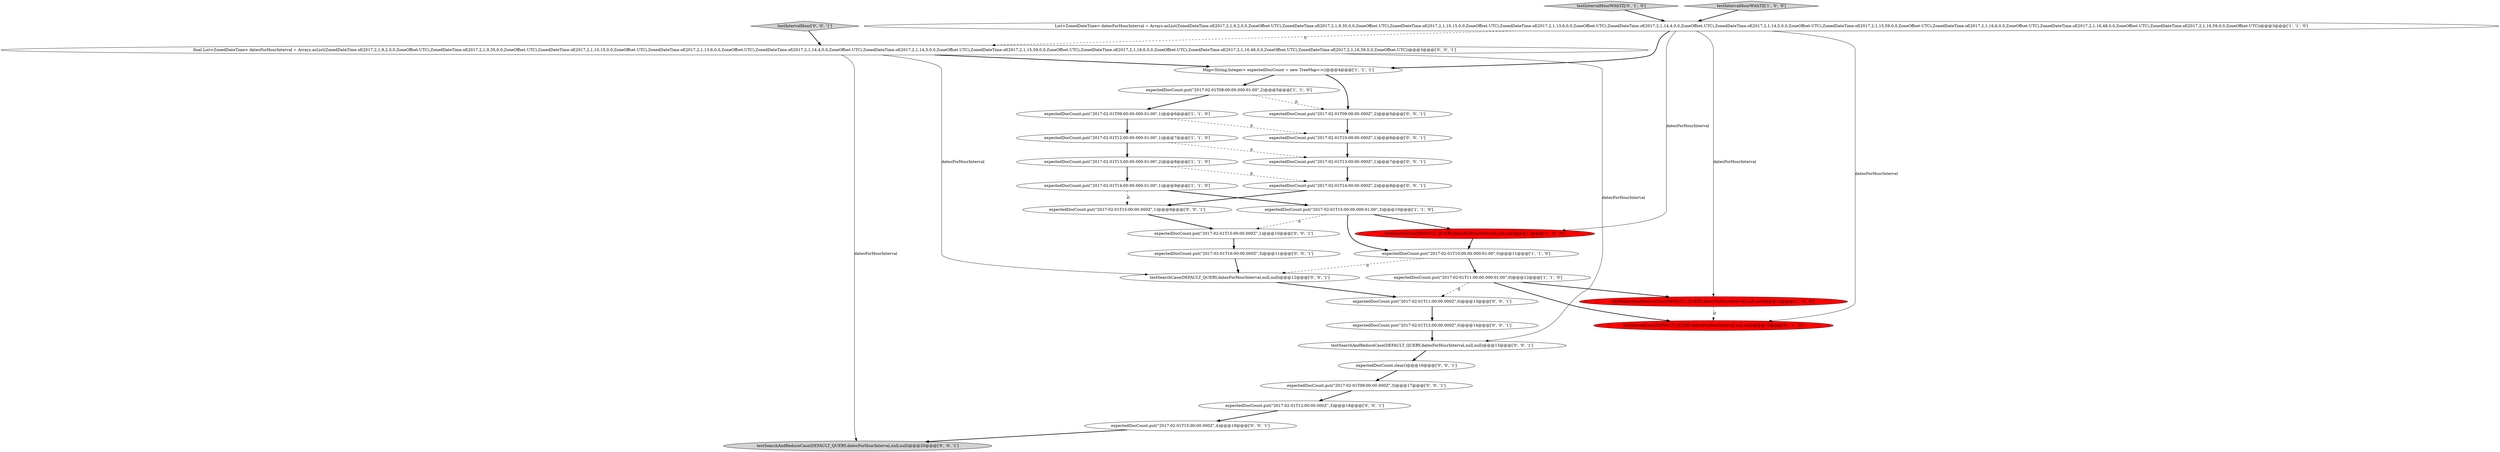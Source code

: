 digraph {
32 [style = filled, label = "testSearchCase(DEFAULT_QUERY,datesForHourInterval,null,null)@@@12@@@['0', '0', '1']", fillcolor = white, shape = ellipse image = "AAA0AAABBB3BBB"];
7 [style = filled, label = "expectedDocCount.put(\"2017-02-01T15:00:00.000-01:00\",3)@@@10@@@['1', '1', '0']", fillcolor = white, shape = ellipse image = "AAA0AAABBB1BBB"];
12 [style = filled, label = "List<ZonedDateTime> datesForHourInterval = Arrays.asList(ZonedDateTime.of(2017,2,1,9,2,0,0,ZoneOffset.UTC),ZonedDateTime.of(2017,2,1,9,35,0,0,ZoneOffset.UTC),ZonedDateTime.of(2017,2,1,10,15,0,0,ZoneOffset.UTC),ZonedDateTime.of(2017,2,1,13,6,0,0,ZoneOffset.UTC),ZonedDateTime.of(2017,2,1,14,4,0,0,ZoneOffset.UTC),ZonedDateTime.of(2017,2,1,14,5,0,0,ZoneOffset.UTC),ZonedDateTime.of(2017,2,1,15,59,0,0,ZoneOffset.UTC),ZonedDateTime.of(2017,2,1,16,6,0,0,ZoneOffset.UTC),ZonedDateTime.of(2017,2,1,16,48,0,0,ZoneOffset.UTC),ZonedDateTime.of(2017,2,1,16,59,0,0,ZoneOffset.UTC))@@@3@@@['1', '1', '0']", fillcolor = white, shape = ellipse image = "AAA0AAABBB1BBB"];
28 [style = filled, label = "testSearchAndReduceCase(DEFAULT_QUERY,datesForHourInterval,null,null)@@@20@@@['0', '0', '1']", fillcolor = lightgray, shape = ellipse image = "AAA0AAABBB3BBB"];
14 [style = filled, label = "testIntervalHourWithTZ['0', '1', '0']", fillcolor = lightgray, shape = diamond image = "AAA0AAABBB2BBB"];
31 [style = filled, label = "expectedDocCount.clear()@@@16@@@['0', '0', '1']", fillcolor = white, shape = ellipse image = "AAA0AAABBB3BBB"];
24 [style = filled, label = "expectedDocCount.put(\"2017-02-01T11:00:00.000Z\",0)@@@13@@@['0', '0', '1']", fillcolor = white, shape = ellipse image = "AAA0AAABBB3BBB"];
3 [style = filled, label = "expectedDocCount.put(\"2017-02-01T11:00:00.000-01:00\",0)@@@12@@@['1', '1', '0']", fillcolor = white, shape = ellipse image = "AAA0AAABBB1BBB"];
20 [style = filled, label = "final List<ZonedDateTime> datesForHourInterval = Arrays.asList(ZonedDateTime.of(2017,2,1,9,2,0,0,ZoneOffset.UTC),ZonedDateTime.of(2017,2,1,9,35,0,0,ZoneOffset.UTC),ZonedDateTime.of(2017,2,1,10,15,0,0,ZoneOffset.UTC),ZonedDateTime.of(2017,2,1,13,6,0,0,ZoneOffset.UTC),ZonedDateTime.of(2017,2,1,14,4,0,0,ZoneOffset.UTC),ZonedDateTime.of(2017,2,1,14,5,0,0,ZoneOffset.UTC),ZonedDateTime.of(2017,2,1,15,59,0,0,ZoneOffset.UTC),ZonedDateTime.of(2017,2,1,16,6,0,0,ZoneOffset.UTC),ZonedDateTime.of(2017,2,1,16,48,0,0,ZoneOffset.UTC),ZonedDateTime.of(2017,2,1,16,59,0,0,ZoneOffset.UTC))@@@3@@@['0', '0', '1']", fillcolor = white, shape = ellipse image = "AAA0AAABBB3BBB"];
18 [style = filled, label = "expectedDocCount.put(\"2017-02-01T12:00:00.000Z\",3)@@@18@@@['0', '0', '1']", fillcolor = white, shape = ellipse image = "AAA0AAABBB3BBB"];
11 [style = filled, label = "testSearchAndReduceCase(DEFAULT_QUERY,datesForHourInterval,null,null)@@@14@@@['1', '0', '0']", fillcolor = red, shape = ellipse image = "AAA1AAABBB1BBB"];
0 [style = filled, label = "expectedDocCount.put(\"2017-02-01T14:00:00.000-01:00\",1)@@@9@@@['1', '1', '0']", fillcolor = white, shape = ellipse image = "AAA0AAABBB1BBB"];
30 [style = filled, label = "expectedDocCount.put(\"2017-02-01T15:00:00.000Z\",1)@@@10@@@['0', '0', '1']", fillcolor = white, shape = ellipse image = "AAA0AAABBB3BBB"];
15 [style = filled, label = "expectedDocCount.put(\"2017-02-01T13:00:00.000Z\",1)@@@7@@@['0', '0', '1']", fillcolor = white, shape = ellipse image = "AAA0AAABBB3BBB"];
9 [style = filled, label = "expectedDocCount.put(\"2017-02-01T09:00:00.000-01:00\",1)@@@6@@@['1', '1', '0']", fillcolor = white, shape = ellipse image = "AAA0AAABBB1BBB"];
29 [style = filled, label = "expectedDocCount.put(\"2017-02-01T10:00:00.000Z\",1)@@@6@@@['0', '0', '1']", fillcolor = white, shape = ellipse image = "AAA0AAABBB3BBB"];
13 [style = filled, label = "testSearchCase(DEFAULT_QUERY,datesForHourInterval,null,null)@@@13@@@['0', '1', '0']", fillcolor = red, shape = ellipse image = "AAA1AAABBB2BBB"];
6 [style = filled, label = "testSearchCase(DEFAULT_QUERY,datesForHourInterval,null,null)@@@11@@@['1', '0', '0']", fillcolor = red, shape = ellipse image = "AAA1AAABBB1BBB"];
27 [style = filled, label = "expectedDocCount.put(\"2017-02-01T12:00:00.000Z\",0)@@@14@@@['0', '0', '1']", fillcolor = white, shape = ellipse image = "AAA0AAABBB3BBB"];
10 [style = filled, label = "expectedDocCount.put(\"2017-02-01T10:00:00.000-01:00\",0)@@@11@@@['1', '1', '0']", fillcolor = white, shape = ellipse image = "AAA0AAABBB1BBB"];
2 [style = filled, label = "expectedDocCount.put(\"2017-02-01T12:00:00.000-01:00\",1)@@@7@@@['1', '1', '0']", fillcolor = white, shape = ellipse image = "AAA0AAABBB1BBB"];
8 [style = filled, label = "testIntervalHourWithTZ['1', '0', '0']", fillcolor = lightgray, shape = diamond image = "AAA0AAABBB1BBB"];
22 [style = filled, label = "expectedDocCount.put(\"2017-02-01T09:00:00.000Z\",3)@@@17@@@['0', '0', '1']", fillcolor = white, shape = ellipse image = "AAA0AAABBB3BBB"];
23 [style = filled, label = "expectedDocCount.put(\"2017-02-01T09:00:00.000Z\",2)@@@5@@@['0', '0', '1']", fillcolor = white, shape = ellipse image = "AAA0AAABBB3BBB"];
25 [style = filled, label = "expectedDocCount.put(\"2017-02-01T15:00:00.000Z\",4)@@@19@@@['0', '0', '1']", fillcolor = white, shape = ellipse image = "AAA0AAABBB3BBB"];
26 [style = filled, label = "expectedDocCount.put(\"2017-02-01T15:00:00.000Z\",1)@@@9@@@['0', '0', '1']", fillcolor = white, shape = ellipse image = "AAA0AAABBB3BBB"];
19 [style = filled, label = "testSearchAndReduceCase(DEFAULT_QUERY,datesForHourInterval,null,null)@@@15@@@['0', '0', '1']", fillcolor = white, shape = ellipse image = "AAA0AAABBB3BBB"];
5 [style = filled, label = "expectedDocCount.put(\"2017-02-01T13:00:00.000-01:00\",2)@@@8@@@['1', '1', '0']", fillcolor = white, shape = ellipse image = "AAA0AAABBB1BBB"];
1 [style = filled, label = "Map<String,Integer> expectedDocCount = new TreeMap<>()@@@4@@@['1', '1', '1']", fillcolor = white, shape = ellipse image = "AAA0AAABBB1BBB"];
21 [style = filled, label = "expectedDocCount.put(\"2017-02-01T16:00:00.000Z\",3)@@@11@@@['0', '0', '1']", fillcolor = white, shape = ellipse image = "AAA0AAABBB3BBB"];
16 [style = filled, label = "expectedDocCount.put(\"2017-02-01T14:00:00.000Z\",2)@@@8@@@['0', '0', '1']", fillcolor = white, shape = ellipse image = "AAA0AAABBB3BBB"];
4 [style = filled, label = "expectedDocCount.put(\"2017-02-01T08:00:00.000-01:00\",2)@@@5@@@['1', '1', '0']", fillcolor = white, shape = ellipse image = "AAA0AAABBB1BBB"];
17 [style = filled, label = "testIntervalHour['0', '0', '1']", fillcolor = lightgray, shape = diamond image = "AAA0AAABBB3BBB"];
20->28 [style = solid, label="datesForHourInterval"];
4->9 [style = bold, label=""];
20->19 [style = solid, label="datesForHourInterval"];
29->15 [style = bold, label=""];
1->4 [style = bold, label=""];
20->32 [style = solid, label="datesForHourInterval"];
25->28 [style = bold, label=""];
31->22 [style = bold, label=""];
12->20 [style = dashed, label="0"];
9->2 [style = bold, label=""];
7->10 [style = bold, label=""];
19->31 [style = bold, label=""];
3->24 [style = dashed, label="0"];
3->11 [style = bold, label=""];
16->26 [style = bold, label=""];
10->3 [style = bold, label=""];
0->26 [style = dashed, label="0"];
12->11 [style = solid, label="datesForHourInterval"];
20->1 [style = bold, label=""];
15->16 [style = bold, label=""];
12->1 [style = bold, label=""];
12->6 [style = solid, label="datesForHourInterval"];
1->23 [style = bold, label=""];
0->7 [style = bold, label=""];
26->30 [style = bold, label=""];
2->15 [style = dashed, label="0"];
23->29 [style = bold, label=""];
5->16 [style = dashed, label="0"];
30->21 [style = bold, label=""];
22->18 [style = bold, label=""];
11->13 [style = dashed, label="0"];
9->29 [style = dashed, label="0"];
10->32 [style = dashed, label="0"];
5->0 [style = bold, label=""];
6->10 [style = bold, label=""];
14->12 [style = bold, label=""];
7->30 [style = dashed, label="0"];
7->6 [style = bold, label=""];
21->32 [style = bold, label=""];
18->25 [style = bold, label=""];
3->13 [style = bold, label=""];
27->19 [style = bold, label=""];
12->13 [style = solid, label="datesForHourInterval"];
32->24 [style = bold, label=""];
4->23 [style = dashed, label="0"];
24->27 [style = bold, label=""];
8->12 [style = bold, label=""];
2->5 [style = bold, label=""];
17->20 [style = bold, label=""];
}
